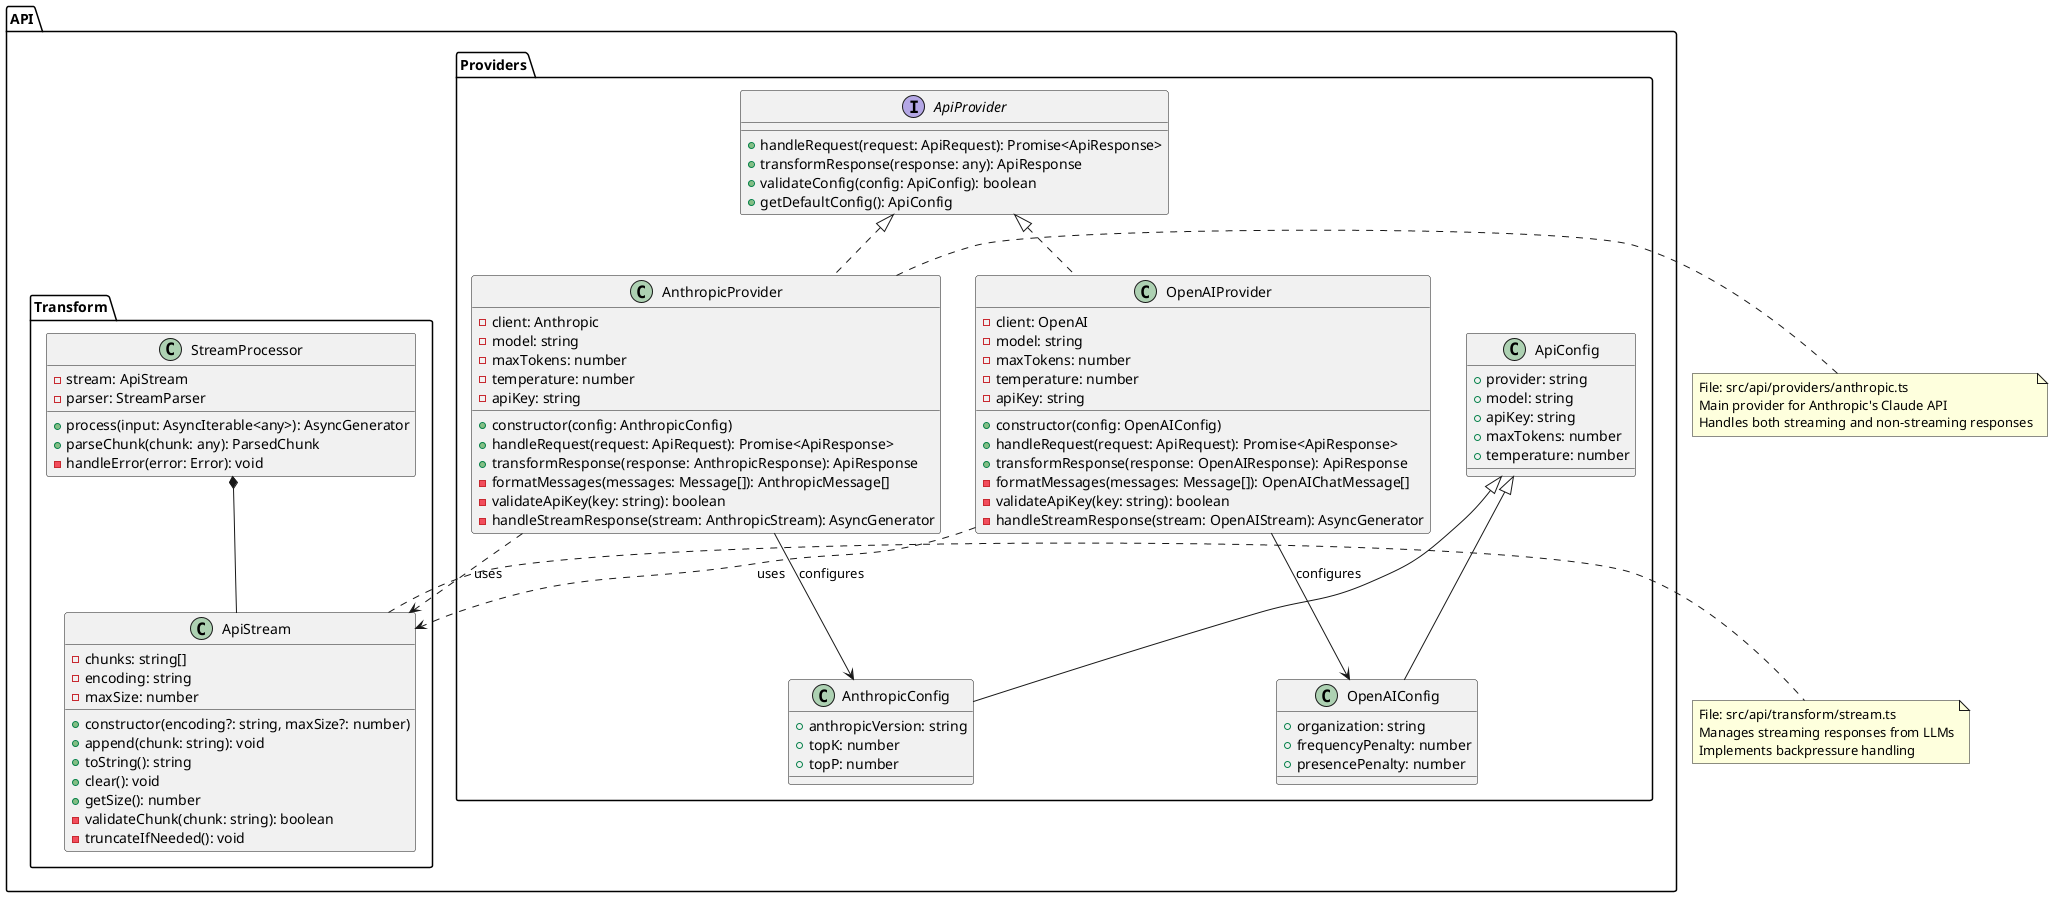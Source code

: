 @startuml

' API Module Implementation Class Diagram
' Source file mapping:
' - src/api/providers/anthropic.ts
' - src/api/providers/openai.ts
' - src/api/transform/stream.ts

package "API.Providers" {
    interface ApiProvider {
        + handleRequest(request: ApiRequest): Promise<ApiResponse>
        + transformResponse(response: any): ApiResponse
        + validateConfig(config: ApiConfig): boolean
        + getDefaultConfig(): ApiConfig
    }

    class AnthropicProvider implements ApiProvider {
        ' Implementation: src/api/providers/anthropic.ts:15
        - client: Anthropic
        - model: string
        - maxTokens: number
        - temperature: number
        - apiKey: string
        + constructor(config: AnthropicConfig)
        + handleRequest(request: ApiRequest): Promise<ApiResponse>
        + transformResponse(response: AnthropicResponse): ApiResponse
        - formatMessages(messages: Message[]): AnthropicMessage[]
        - validateApiKey(key: string): boolean
        - handleStreamResponse(stream: AnthropicStream): AsyncGenerator
    }

    class OpenAIProvider implements ApiProvider {
        ' Implementation: src/api/providers/openai.ts:12
        - client: OpenAI
        - model: string
        - maxTokens: number
        - temperature: number
        - apiKey: string
        + constructor(config: OpenAIConfig)
        + handleRequest(request: ApiRequest): Promise<ApiResponse>
        + transformResponse(response: OpenAIResponse): ApiResponse
        - formatMessages(messages: Message[]): OpenAIChatMessage[]
        - validateApiKey(key: string): boolean
        - handleStreamResponse(stream: OpenAIStream): AsyncGenerator
    }

    ' Configuration Types
    class ApiConfig {
        + provider: string
        + model: string
        + apiKey: string
        + maxTokens: number
        + temperature: number
    }

    class AnthropicConfig extends ApiConfig {
        + anthropicVersion: string
        + topK: number
        + topP: number
    }

    class OpenAIConfig extends ApiConfig {
        + organization: string
        + frequencyPenalty: number
        + presencePenalty: number
    }
}

package "API.Transform" {
    class ApiStream {
        ' Implementation: src/api/transform/stream.ts:8
        - chunks: string[]
        - encoding: string
        - maxSize: number
        + constructor(encoding?: string, maxSize?: number)
        + append(chunk: string): void
        + toString(): string
        + clear(): void
        + getSize(): number
        - validateChunk(chunk: string): boolean
        - truncateIfNeeded(): void
    }

    class StreamProcessor {
        ' Implementation: src/api/transform/stream.ts:45
        - stream: ApiStream
        - parser: StreamParser
        + process(input: AsyncIterable<any>): AsyncGenerator
        + parseChunk(chunk: any): ParsedChunk
        - handleError(error: Error): void
    }
}

' Detailed Relationships
AnthropicProvider ..> ApiStream: uses
OpenAIProvider ..> ApiStream: uses
AnthropicProvider --> AnthropicConfig: configures
OpenAIProvider --> OpenAIConfig: configures
StreamProcessor *-- ApiStream

' Implementation Notes
note right of AnthropicProvider
  File: src/api/providers/anthropic.ts
  Main provider for Anthropic's Claude API
  Handles both streaming and non-streaming responses
end note

note right of ApiStream
  File: src/api/transform/stream.ts
  Manages streaming responses from LLMs
  Implements backpressure handling
end note

@enduml 